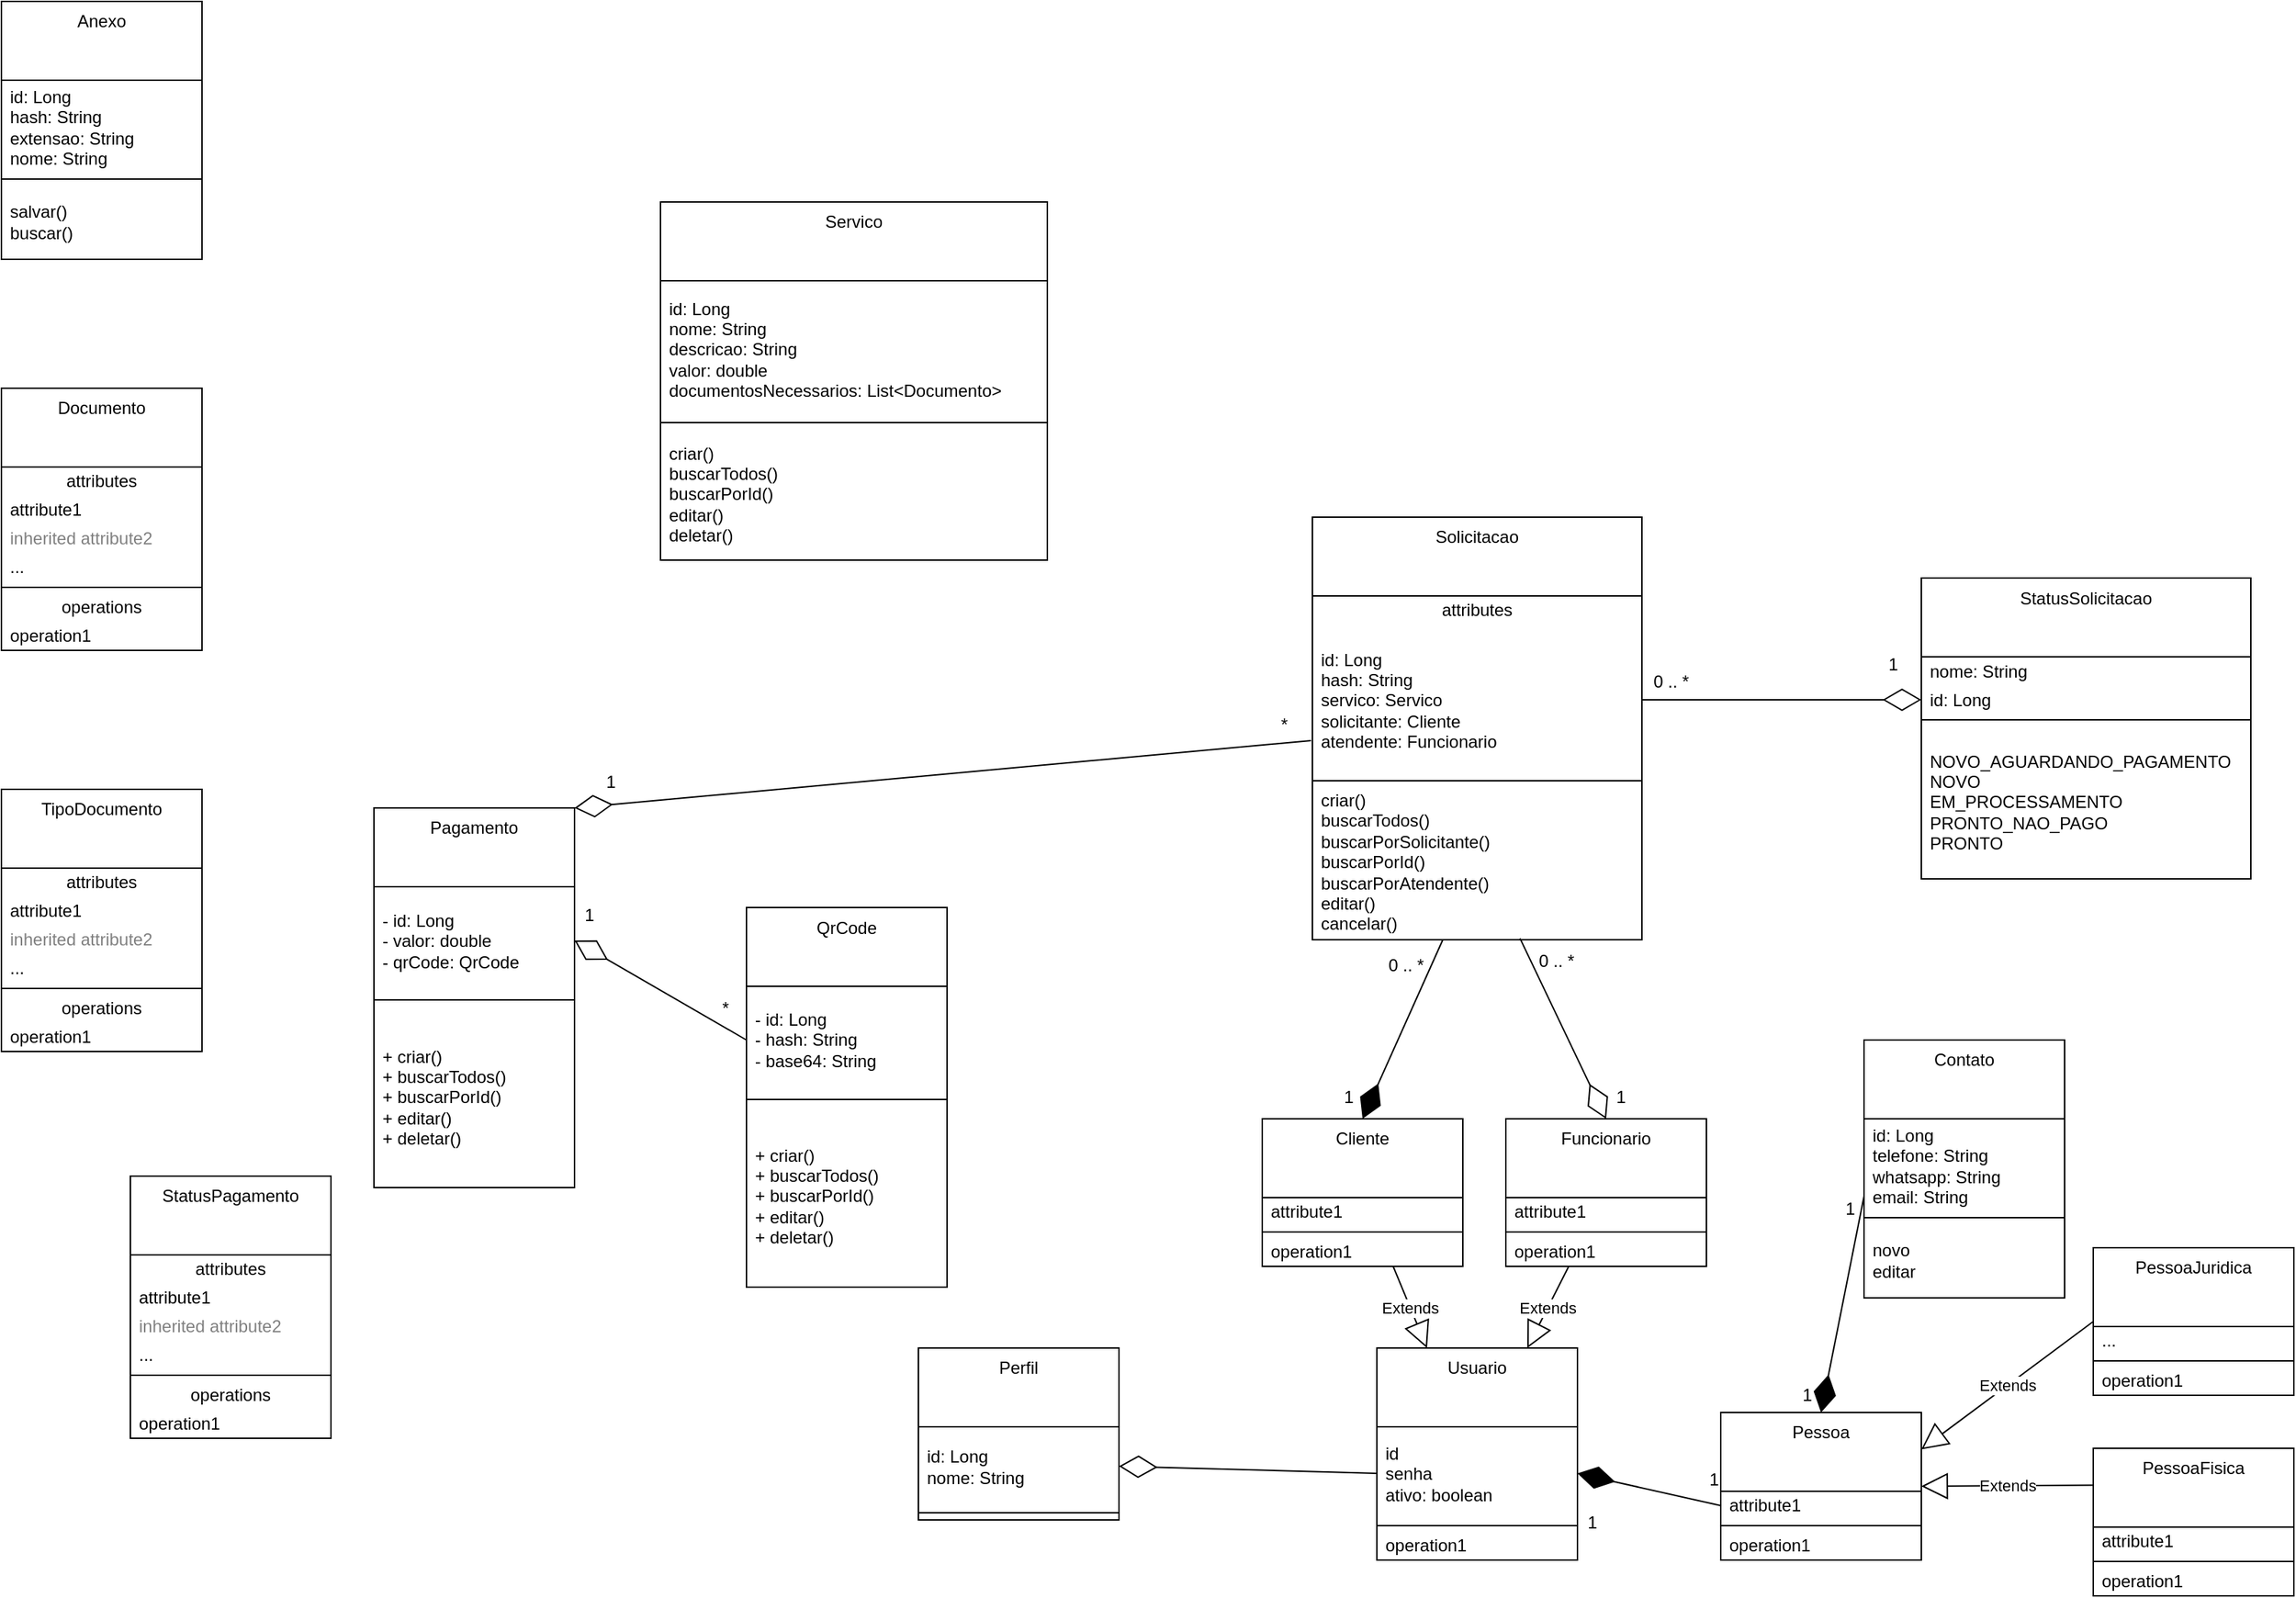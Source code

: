<mxfile version="21.6.8" type="device">
  <diagram name="Página-1" id="EB4bM-GZxvMVV8FryP58">
    <mxGraphModel dx="1415" dy="865" grid="1" gridSize="10" guides="1" tooltips="1" connect="1" arrows="1" fold="1" page="1" pageScale="1" pageWidth="827" pageHeight="1169" math="0" shadow="0">
      <root>
        <mxCell id="0" />
        <mxCell id="1" parent="0" />
        <mxCell id="3YF5ChhAYqUBghBZb7aw-1" value="Solicitacao" style="swimlane;fontStyle=0;align=center;verticalAlign=top;childLayout=stackLayout;horizontal=1;startSize=55;horizontalStack=0;resizeParent=1;resizeParentMax=0;resizeLast=0;collapsible=0;marginBottom=0;html=1;whiteSpace=wrap;" parent="1" vertex="1">
          <mxGeometry x="935" y="380" width="230" height="295" as="geometry" />
        </mxCell>
        <mxCell id="3YF5ChhAYqUBghBZb7aw-2" value="attributes" style="text;html=1;strokeColor=none;fillColor=none;align=center;verticalAlign=middle;spacingLeft=4;spacingRight=4;overflow=hidden;rotatable=0;points=[[0,0.5],[1,0.5]];portConstraint=eastwest;whiteSpace=wrap;" parent="3YF5ChhAYqUBghBZb7aw-1" vertex="1">
          <mxGeometry y="55" width="230" height="20" as="geometry" />
        </mxCell>
        <mxCell id="3YF5ChhAYqUBghBZb7aw-3" value="id: Long&lt;br&gt;hash: String&lt;br&gt;servico: Servico&lt;br&gt;solicitante: Cliente&lt;br&gt;atendente: Funcionario" style="text;html=1;strokeColor=none;fillColor=none;align=left;verticalAlign=middle;spacingLeft=4;spacingRight=4;overflow=hidden;rotatable=0;points=[[0,0.5],[1,0.5]];portConstraint=eastwest;whiteSpace=wrap;" parent="3YF5ChhAYqUBghBZb7aw-1" vertex="1">
          <mxGeometry y="75" width="230" height="105" as="geometry" />
        </mxCell>
        <mxCell id="3YF5ChhAYqUBghBZb7aw-6" value="" style="line;strokeWidth=1;fillColor=none;align=left;verticalAlign=middle;spacingTop=-1;spacingLeft=3;spacingRight=3;rotatable=0;labelPosition=right;points=[];portConstraint=eastwest;" parent="3YF5ChhAYqUBghBZb7aw-1" vertex="1">
          <mxGeometry y="180" width="230" height="8" as="geometry" />
        </mxCell>
        <mxCell id="3YF5ChhAYqUBghBZb7aw-8" value="criar()&lt;br&gt;buscarTodos()&lt;br&gt;buscarPorSolicitante()&lt;br&gt;buscarPorId()&lt;br&gt;buscarPorAtendente()&lt;br&gt;editar()&lt;br&gt;cancelar()&lt;br&gt;deletar()" style="text;html=1;strokeColor=none;fillColor=none;align=left;verticalAlign=middle;spacingLeft=4;spacingRight=4;overflow=hidden;rotatable=0;points=[[0,0.5],[1,0.5]];portConstraint=eastwest;whiteSpace=wrap;" parent="3YF5ChhAYqUBghBZb7aw-1" vertex="1">
          <mxGeometry y="188" width="230" height="107" as="geometry" />
        </mxCell>
        <mxCell id="3YF5ChhAYqUBghBZb7aw-9" value="Documento" style="swimlane;fontStyle=0;align=center;verticalAlign=top;childLayout=stackLayout;horizontal=1;startSize=55;horizontalStack=0;resizeParent=1;resizeParentMax=0;resizeLast=0;collapsible=0;marginBottom=0;html=1;whiteSpace=wrap;" parent="1" vertex="1">
          <mxGeometry x="20" y="290" width="140" height="183" as="geometry" />
        </mxCell>
        <mxCell id="3YF5ChhAYqUBghBZb7aw-10" value="attributes" style="text;html=1;strokeColor=none;fillColor=none;align=center;verticalAlign=middle;spacingLeft=4;spacingRight=4;overflow=hidden;rotatable=0;points=[[0,0.5],[1,0.5]];portConstraint=eastwest;whiteSpace=wrap;" parent="3YF5ChhAYqUBghBZb7aw-9" vertex="1">
          <mxGeometry y="55" width="140" height="20" as="geometry" />
        </mxCell>
        <mxCell id="3YF5ChhAYqUBghBZb7aw-11" value="attribute1" style="text;html=1;strokeColor=none;fillColor=none;align=left;verticalAlign=middle;spacingLeft=4;spacingRight=4;overflow=hidden;rotatable=0;points=[[0,0.5],[1,0.5]];portConstraint=eastwest;whiteSpace=wrap;" parent="3YF5ChhAYqUBghBZb7aw-9" vertex="1">
          <mxGeometry y="75" width="140" height="20" as="geometry" />
        </mxCell>
        <mxCell id="3YF5ChhAYqUBghBZb7aw-12" value="inherited attribute2" style="text;html=1;strokeColor=none;fillColor=none;align=left;verticalAlign=middle;spacingLeft=4;spacingRight=4;overflow=hidden;rotatable=0;points=[[0,0.5],[1,0.5]];portConstraint=eastwest;fontColor=#808080;whiteSpace=wrap;" parent="3YF5ChhAYqUBghBZb7aw-9" vertex="1">
          <mxGeometry y="95" width="140" height="20" as="geometry" />
        </mxCell>
        <mxCell id="3YF5ChhAYqUBghBZb7aw-13" value="..." style="text;html=1;strokeColor=none;fillColor=none;align=left;verticalAlign=middle;spacingLeft=4;spacingRight=4;overflow=hidden;rotatable=0;points=[[0,0.5],[1,0.5]];portConstraint=eastwest;whiteSpace=wrap;" parent="3YF5ChhAYqUBghBZb7aw-9" vertex="1">
          <mxGeometry y="115" width="140" height="20" as="geometry" />
        </mxCell>
        <mxCell id="3YF5ChhAYqUBghBZb7aw-14" value="" style="line;strokeWidth=1;fillColor=none;align=left;verticalAlign=middle;spacingTop=-1;spacingLeft=3;spacingRight=3;rotatable=0;labelPosition=right;points=[];portConstraint=eastwest;" parent="3YF5ChhAYqUBghBZb7aw-9" vertex="1">
          <mxGeometry y="135" width="140" height="8" as="geometry" />
        </mxCell>
        <mxCell id="3YF5ChhAYqUBghBZb7aw-15" value="operations" style="text;html=1;strokeColor=none;fillColor=none;align=center;verticalAlign=middle;spacingLeft=4;spacingRight=4;overflow=hidden;rotatable=0;points=[[0,0.5],[1,0.5]];portConstraint=eastwest;whiteSpace=wrap;" parent="3YF5ChhAYqUBghBZb7aw-9" vertex="1">
          <mxGeometry y="143" width="140" height="20" as="geometry" />
        </mxCell>
        <mxCell id="3YF5ChhAYqUBghBZb7aw-16" value="operation1" style="text;html=1;strokeColor=none;fillColor=none;align=left;verticalAlign=middle;spacingLeft=4;spacingRight=4;overflow=hidden;rotatable=0;points=[[0,0.5],[1,0.5]];portConstraint=eastwest;whiteSpace=wrap;" parent="3YF5ChhAYqUBghBZb7aw-9" vertex="1">
          <mxGeometry y="163" width="140" height="20" as="geometry" />
        </mxCell>
        <mxCell id="3YF5ChhAYqUBghBZb7aw-17" value="Pagamento&lt;br&gt;" style="swimlane;fontStyle=0;align=center;verticalAlign=top;childLayout=stackLayout;horizontal=1;startSize=55;horizontalStack=0;resizeParent=1;resizeParentMax=0;resizeLast=0;collapsible=0;marginBottom=0;html=1;whiteSpace=wrap;" parent="1" vertex="1">
          <mxGeometry x="280" y="583" width="140" height="265" as="geometry" />
        </mxCell>
        <mxCell id="3YF5ChhAYqUBghBZb7aw-19" value="- id: Long&lt;br&gt;- valor: double&lt;br&gt;- qrCode: QrCode" style="text;html=1;strokeColor=none;fillColor=none;align=left;verticalAlign=middle;spacingLeft=4;spacingRight=4;overflow=hidden;rotatable=0;points=[[0,0.5],[1,0.5]];portConstraint=eastwest;whiteSpace=wrap;" parent="3YF5ChhAYqUBghBZb7aw-17" vertex="1">
          <mxGeometry y="55" width="140" height="75" as="geometry" />
        </mxCell>
        <mxCell id="3YF5ChhAYqUBghBZb7aw-22" value="" style="line;strokeWidth=1;fillColor=none;align=left;verticalAlign=middle;spacingTop=-1;spacingLeft=3;spacingRight=3;rotatable=0;labelPosition=right;points=[];portConstraint=eastwest;" parent="3YF5ChhAYqUBghBZb7aw-17" vertex="1">
          <mxGeometry y="130" width="140" height="8" as="geometry" />
        </mxCell>
        <mxCell id="3YF5ChhAYqUBghBZb7aw-24" value="+ criar()&lt;br&gt;+ buscarTodos()&lt;br&gt;+ buscarPorId()&lt;br&gt;+ editar()&lt;br&gt;+ deletar()" style="text;html=1;strokeColor=none;fillColor=none;align=left;verticalAlign=middle;spacingLeft=4;spacingRight=4;overflow=hidden;rotatable=0;points=[[0,0.5],[1,0.5]];portConstraint=eastwest;whiteSpace=wrap;" parent="3YF5ChhAYqUBghBZb7aw-17" vertex="1">
          <mxGeometry y="138" width="140" height="127" as="geometry" />
        </mxCell>
        <mxCell id="3YF5ChhAYqUBghBZb7aw-25" value="StatusPagamento" style="swimlane;fontStyle=0;align=center;verticalAlign=top;childLayout=stackLayout;horizontal=1;startSize=55;horizontalStack=0;resizeParent=1;resizeParentMax=0;resizeLast=0;collapsible=0;marginBottom=0;html=1;whiteSpace=wrap;" parent="1" vertex="1">
          <mxGeometry x="110" y="840" width="140" height="183" as="geometry" />
        </mxCell>
        <mxCell id="3YF5ChhAYqUBghBZb7aw-26" value="attributes" style="text;html=1;strokeColor=none;fillColor=none;align=center;verticalAlign=middle;spacingLeft=4;spacingRight=4;overflow=hidden;rotatable=0;points=[[0,0.5],[1,0.5]];portConstraint=eastwest;whiteSpace=wrap;" parent="3YF5ChhAYqUBghBZb7aw-25" vertex="1">
          <mxGeometry y="55" width="140" height="20" as="geometry" />
        </mxCell>
        <mxCell id="3YF5ChhAYqUBghBZb7aw-27" value="attribute1" style="text;html=1;strokeColor=none;fillColor=none;align=left;verticalAlign=middle;spacingLeft=4;spacingRight=4;overflow=hidden;rotatable=0;points=[[0,0.5],[1,0.5]];portConstraint=eastwest;whiteSpace=wrap;" parent="3YF5ChhAYqUBghBZb7aw-25" vertex="1">
          <mxGeometry y="75" width="140" height="20" as="geometry" />
        </mxCell>
        <mxCell id="3YF5ChhAYqUBghBZb7aw-28" value="inherited attribute2" style="text;html=1;strokeColor=none;fillColor=none;align=left;verticalAlign=middle;spacingLeft=4;spacingRight=4;overflow=hidden;rotatable=0;points=[[0,0.5],[1,0.5]];portConstraint=eastwest;fontColor=#808080;whiteSpace=wrap;" parent="3YF5ChhAYqUBghBZb7aw-25" vertex="1">
          <mxGeometry y="95" width="140" height="20" as="geometry" />
        </mxCell>
        <mxCell id="3YF5ChhAYqUBghBZb7aw-29" value="..." style="text;html=1;strokeColor=none;fillColor=none;align=left;verticalAlign=middle;spacingLeft=4;spacingRight=4;overflow=hidden;rotatable=0;points=[[0,0.5],[1,0.5]];portConstraint=eastwest;whiteSpace=wrap;" parent="3YF5ChhAYqUBghBZb7aw-25" vertex="1">
          <mxGeometry y="115" width="140" height="20" as="geometry" />
        </mxCell>
        <mxCell id="3YF5ChhAYqUBghBZb7aw-30" value="" style="line;strokeWidth=1;fillColor=none;align=left;verticalAlign=middle;spacingTop=-1;spacingLeft=3;spacingRight=3;rotatable=0;labelPosition=right;points=[];portConstraint=eastwest;" parent="3YF5ChhAYqUBghBZb7aw-25" vertex="1">
          <mxGeometry y="135" width="140" height="8" as="geometry" />
        </mxCell>
        <mxCell id="3YF5ChhAYqUBghBZb7aw-31" value="operations" style="text;html=1;strokeColor=none;fillColor=none;align=center;verticalAlign=middle;spacingLeft=4;spacingRight=4;overflow=hidden;rotatable=0;points=[[0,0.5],[1,0.5]];portConstraint=eastwest;whiteSpace=wrap;" parent="3YF5ChhAYqUBghBZb7aw-25" vertex="1">
          <mxGeometry y="143" width="140" height="20" as="geometry" />
        </mxCell>
        <mxCell id="3YF5ChhAYqUBghBZb7aw-32" value="operation1" style="text;html=1;strokeColor=none;fillColor=none;align=left;verticalAlign=middle;spacingLeft=4;spacingRight=4;overflow=hidden;rotatable=0;points=[[0,0.5],[1,0.5]];portConstraint=eastwest;whiteSpace=wrap;" parent="3YF5ChhAYqUBghBZb7aw-25" vertex="1">
          <mxGeometry y="163" width="140" height="20" as="geometry" />
        </mxCell>
        <mxCell id="3YF5ChhAYqUBghBZb7aw-33" value="Pessoa" style="swimlane;fontStyle=0;align=center;verticalAlign=top;childLayout=stackLayout;horizontal=1;startSize=55;horizontalStack=0;resizeParent=1;resizeParentMax=0;resizeLast=0;collapsible=0;marginBottom=0;html=1;whiteSpace=wrap;" parent="1" vertex="1">
          <mxGeometry x="1220" y="1005" width="140" height="103" as="geometry" />
        </mxCell>
        <mxCell id="3YF5ChhAYqUBghBZb7aw-35" value="attribute1" style="text;html=1;strokeColor=none;fillColor=none;align=left;verticalAlign=middle;spacingLeft=4;spacingRight=4;overflow=hidden;rotatable=0;points=[[0,0.5],[1,0.5]];portConstraint=eastwest;whiteSpace=wrap;" parent="3YF5ChhAYqUBghBZb7aw-33" vertex="1">
          <mxGeometry y="55" width="140" height="20" as="geometry" />
        </mxCell>
        <mxCell id="3YF5ChhAYqUBghBZb7aw-38" value="" style="line;strokeWidth=1;fillColor=none;align=left;verticalAlign=middle;spacingTop=-1;spacingLeft=3;spacingRight=3;rotatable=0;labelPosition=right;points=[];portConstraint=eastwest;" parent="3YF5ChhAYqUBghBZb7aw-33" vertex="1">
          <mxGeometry y="75" width="140" height="8" as="geometry" />
        </mxCell>
        <mxCell id="3YF5ChhAYqUBghBZb7aw-40" value="operation1" style="text;html=1;strokeColor=none;fillColor=none;align=left;verticalAlign=middle;spacingLeft=4;spacingRight=4;overflow=hidden;rotatable=0;points=[[0,0.5],[1,0.5]];portConstraint=eastwest;whiteSpace=wrap;" parent="3YF5ChhAYqUBghBZb7aw-33" vertex="1">
          <mxGeometry y="83" width="140" height="20" as="geometry" />
        </mxCell>
        <mxCell id="3YF5ChhAYqUBghBZb7aw-49" value="Usuario" style="swimlane;fontStyle=0;align=center;verticalAlign=top;childLayout=stackLayout;horizontal=1;startSize=55;horizontalStack=0;resizeParent=1;resizeParentMax=0;resizeLast=0;collapsible=0;marginBottom=0;html=1;whiteSpace=wrap;" parent="1" vertex="1">
          <mxGeometry x="980" y="960" width="140" height="148" as="geometry" />
        </mxCell>
        <mxCell id="3YF5ChhAYqUBghBZb7aw-51" value="id&lt;br&gt;senha&lt;br&gt;ativo: boolean" style="text;html=1;strokeColor=none;fillColor=none;align=left;verticalAlign=middle;spacingLeft=4;spacingRight=4;overflow=hidden;rotatable=0;points=[[0,0.5],[1,0.5]];portConstraint=eastwest;whiteSpace=wrap;" parent="3YF5ChhAYqUBghBZb7aw-49" vertex="1">
          <mxGeometry y="55" width="140" height="65" as="geometry" />
        </mxCell>
        <mxCell id="3YF5ChhAYqUBghBZb7aw-54" value="" style="line;strokeWidth=1;fillColor=none;align=left;verticalAlign=middle;spacingTop=-1;spacingLeft=3;spacingRight=3;rotatable=0;labelPosition=right;points=[];portConstraint=eastwest;" parent="3YF5ChhAYqUBghBZb7aw-49" vertex="1">
          <mxGeometry y="120" width="140" height="8" as="geometry" />
        </mxCell>
        <mxCell id="3YF5ChhAYqUBghBZb7aw-56" value="operation1" style="text;html=1;strokeColor=none;fillColor=none;align=left;verticalAlign=middle;spacingLeft=4;spacingRight=4;overflow=hidden;rotatable=0;points=[[0,0.5],[1,0.5]];portConstraint=eastwest;whiteSpace=wrap;" parent="3YF5ChhAYqUBghBZb7aw-49" vertex="1">
          <mxGeometry y="128" width="140" height="20" as="geometry" />
        </mxCell>
        <mxCell id="3YF5ChhAYqUBghBZb7aw-57" value="TipoDocumento" style="swimlane;fontStyle=0;align=center;verticalAlign=top;childLayout=stackLayout;horizontal=1;startSize=55;horizontalStack=0;resizeParent=1;resizeParentMax=0;resizeLast=0;collapsible=0;marginBottom=0;html=1;whiteSpace=wrap;" parent="1" vertex="1">
          <mxGeometry x="20" y="570" width="140" height="183" as="geometry" />
        </mxCell>
        <mxCell id="3YF5ChhAYqUBghBZb7aw-58" value="attributes" style="text;html=1;strokeColor=none;fillColor=none;align=center;verticalAlign=middle;spacingLeft=4;spacingRight=4;overflow=hidden;rotatable=0;points=[[0,0.5],[1,0.5]];portConstraint=eastwest;whiteSpace=wrap;" parent="3YF5ChhAYqUBghBZb7aw-57" vertex="1">
          <mxGeometry y="55" width="140" height="20" as="geometry" />
        </mxCell>
        <mxCell id="3YF5ChhAYqUBghBZb7aw-59" value="attribute1" style="text;html=1;strokeColor=none;fillColor=none;align=left;verticalAlign=middle;spacingLeft=4;spacingRight=4;overflow=hidden;rotatable=0;points=[[0,0.5],[1,0.5]];portConstraint=eastwest;whiteSpace=wrap;" parent="3YF5ChhAYqUBghBZb7aw-57" vertex="1">
          <mxGeometry y="75" width="140" height="20" as="geometry" />
        </mxCell>
        <mxCell id="3YF5ChhAYqUBghBZb7aw-60" value="inherited attribute2" style="text;html=1;strokeColor=none;fillColor=none;align=left;verticalAlign=middle;spacingLeft=4;spacingRight=4;overflow=hidden;rotatable=0;points=[[0,0.5],[1,0.5]];portConstraint=eastwest;fontColor=#808080;whiteSpace=wrap;" parent="3YF5ChhAYqUBghBZb7aw-57" vertex="1">
          <mxGeometry y="95" width="140" height="20" as="geometry" />
        </mxCell>
        <mxCell id="3YF5ChhAYqUBghBZb7aw-61" value="..." style="text;html=1;strokeColor=none;fillColor=none;align=left;verticalAlign=middle;spacingLeft=4;spacingRight=4;overflow=hidden;rotatable=0;points=[[0,0.5],[1,0.5]];portConstraint=eastwest;whiteSpace=wrap;" parent="3YF5ChhAYqUBghBZb7aw-57" vertex="1">
          <mxGeometry y="115" width="140" height="20" as="geometry" />
        </mxCell>
        <mxCell id="3YF5ChhAYqUBghBZb7aw-62" value="" style="line;strokeWidth=1;fillColor=none;align=left;verticalAlign=middle;spacingTop=-1;spacingLeft=3;spacingRight=3;rotatable=0;labelPosition=right;points=[];portConstraint=eastwest;" parent="3YF5ChhAYqUBghBZb7aw-57" vertex="1">
          <mxGeometry y="135" width="140" height="8" as="geometry" />
        </mxCell>
        <mxCell id="3YF5ChhAYqUBghBZb7aw-63" value="operations" style="text;html=1;strokeColor=none;fillColor=none;align=center;verticalAlign=middle;spacingLeft=4;spacingRight=4;overflow=hidden;rotatable=0;points=[[0,0.5],[1,0.5]];portConstraint=eastwest;whiteSpace=wrap;" parent="3YF5ChhAYqUBghBZb7aw-57" vertex="1">
          <mxGeometry y="143" width="140" height="20" as="geometry" />
        </mxCell>
        <mxCell id="3YF5ChhAYqUBghBZb7aw-64" value="operation1" style="text;html=1;strokeColor=none;fillColor=none;align=left;verticalAlign=middle;spacingLeft=4;spacingRight=4;overflow=hidden;rotatable=0;points=[[0,0.5],[1,0.5]];portConstraint=eastwest;whiteSpace=wrap;" parent="3YF5ChhAYqUBghBZb7aw-57" vertex="1">
          <mxGeometry y="163" width="140" height="20" as="geometry" />
        </mxCell>
        <mxCell id="3YF5ChhAYqUBghBZb7aw-65" value="Anexo" style="swimlane;fontStyle=0;align=center;verticalAlign=top;childLayout=stackLayout;horizontal=1;startSize=55;horizontalStack=0;resizeParent=1;resizeParentMax=0;resizeLast=0;collapsible=0;marginBottom=0;html=1;whiteSpace=wrap;" parent="1" vertex="1">
          <mxGeometry x="20" y="20" width="140" height="180" as="geometry" />
        </mxCell>
        <mxCell id="3YF5ChhAYqUBghBZb7aw-67" value="id: Long&lt;br&gt;hash: String&lt;br&gt;extensao: String&lt;br&gt;nome: String" style="text;html=1;strokeColor=none;fillColor=none;align=left;verticalAlign=middle;spacingLeft=4;spacingRight=4;overflow=hidden;rotatable=0;points=[[0,0.5],[1,0.5]];portConstraint=eastwest;whiteSpace=wrap;" parent="3YF5ChhAYqUBghBZb7aw-65" vertex="1">
          <mxGeometry y="55" width="140" height="65" as="geometry" />
        </mxCell>
        <mxCell id="3YF5ChhAYqUBghBZb7aw-70" value="" style="line;strokeWidth=1;fillColor=none;align=left;verticalAlign=middle;spacingTop=-1;spacingLeft=3;spacingRight=3;rotatable=0;labelPosition=right;points=[];portConstraint=eastwest;" parent="3YF5ChhAYqUBghBZb7aw-65" vertex="1">
          <mxGeometry y="120" width="140" height="8" as="geometry" />
        </mxCell>
        <mxCell id="3YF5ChhAYqUBghBZb7aw-72" value="salvar()&lt;br&gt;buscar()" style="text;html=1;strokeColor=none;fillColor=none;align=left;verticalAlign=middle;spacingLeft=4;spacingRight=4;overflow=hidden;rotatable=0;points=[[0,0.5],[1,0.5]];portConstraint=eastwest;whiteSpace=wrap;" parent="3YF5ChhAYqUBghBZb7aw-65" vertex="1">
          <mxGeometry y="128" width="140" height="52" as="geometry" />
        </mxCell>
        <mxCell id="3YF5ChhAYqUBghBZb7aw-73" value="Perfil" style="swimlane;fontStyle=0;align=center;verticalAlign=top;childLayout=stackLayout;horizontal=1;startSize=55;horizontalStack=0;resizeParent=1;resizeParentMax=0;resizeLast=0;collapsible=0;marginBottom=0;html=1;whiteSpace=wrap;" parent="1" vertex="1">
          <mxGeometry x="660" y="960" width="140" height="120" as="geometry" />
        </mxCell>
        <mxCell id="3YF5ChhAYqUBghBZb7aw-75" value="id: Long&lt;br&gt;nome: String" style="text;html=1;strokeColor=none;fillColor=none;align=left;verticalAlign=middle;spacingLeft=4;spacingRight=4;overflow=hidden;rotatable=0;points=[[0,0.5],[1,0.5]];portConstraint=eastwest;whiteSpace=wrap;" parent="3YF5ChhAYqUBghBZb7aw-73" vertex="1">
          <mxGeometry y="55" width="140" height="55" as="geometry" />
        </mxCell>
        <mxCell id="3YF5ChhAYqUBghBZb7aw-78" value="" style="line;strokeWidth=1;fillColor=none;align=left;verticalAlign=middle;spacingTop=-1;spacingLeft=3;spacingRight=3;rotatable=0;labelPosition=right;points=[];portConstraint=eastwest;" parent="3YF5ChhAYqUBghBZb7aw-73" vertex="1">
          <mxGeometry y="110" width="140" height="10" as="geometry" />
        </mxCell>
        <mxCell id="3YF5ChhAYqUBghBZb7aw-81" value="PessoaFisica" style="swimlane;fontStyle=0;align=center;verticalAlign=top;childLayout=stackLayout;horizontal=1;startSize=55;horizontalStack=0;resizeParent=1;resizeParentMax=0;resizeLast=0;collapsible=0;marginBottom=0;html=1;whiteSpace=wrap;" parent="1" vertex="1">
          <mxGeometry x="1480" y="1030" width="140" height="103" as="geometry" />
        </mxCell>
        <mxCell id="3YF5ChhAYqUBghBZb7aw-83" value="attribute1" style="text;html=1;strokeColor=none;fillColor=none;align=left;verticalAlign=middle;spacingLeft=4;spacingRight=4;overflow=hidden;rotatable=0;points=[[0,0.5],[1,0.5]];portConstraint=eastwest;whiteSpace=wrap;" parent="3YF5ChhAYqUBghBZb7aw-81" vertex="1">
          <mxGeometry y="55" width="140" height="20" as="geometry" />
        </mxCell>
        <mxCell id="3YF5ChhAYqUBghBZb7aw-86" value="" style="line;strokeWidth=1;fillColor=none;align=left;verticalAlign=middle;spacingTop=-1;spacingLeft=3;spacingRight=3;rotatable=0;labelPosition=right;points=[];portConstraint=eastwest;" parent="3YF5ChhAYqUBghBZb7aw-81" vertex="1">
          <mxGeometry y="75" width="140" height="8" as="geometry" />
        </mxCell>
        <mxCell id="3YF5ChhAYqUBghBZb7aw-88" value="operation1" style="text;html=1;strokeColor=none;fillColor=none;align=left;verticalAlign=middle;spacingLeft=4;spacingRight=4;overflow=hidden;rotatable=0;points=[[0,0.5],[1,0.5]];portConstraint=eastwest;whiteSpace=wrap;" parent="3YF5ChhAYqUBghBZb7aw-81" vertex="1">
          <mxGeometry y="83" width="140" height="20" as="geometry" />
        </mxCell>
        <mxCell id="3YF5ChhAYqUBghBZb7aw-89" value="StatusSolicitacao" style="swimlane;fontStyle=0;align=center;verticalAlign=top;childLayout=stackLayout;horizontal=1;startSize=55;horizontalStack=0;resizeParent=1;resizeParentMax=0;resizeLast=0;collapsible=0;marginBottom=0;html=1;whiteSpace=wrap;" parent="1" vertex="1">
          <mxGeometry x="1360" y="422.5" width="230" height="210" as="geometry" />
        </mxCell>
        <mxCell id="3YF5ChhAYqUBghBZb7aw-104" value="nome: String" style="text;html=1;strokeColor=none;fillColor=none;align=left;verticalAlign=middle;spacingLeft=4;spacingRight=4;overflow=hidden;rotatable=0;points=[[0,0.5],[1,0.5]];portConstraint=eastwest;whiteSpace=wrap;" parent="3YF5ChhAYqUBghBZb7aw-89" vertex="1">
          <mxGeometry y="55" width="230" height="20" as="geometry" />
        </mxCell>
        <mxCell id="3YF5ChhAYqUBghBZb7aw-103" value="id: Long" style="text;html=1;strokeColor=none;fillColor=none;align=left;verticalAlign=middle;spacingLeft=4;spacingRight=4;overflow=hidden;rotatable=0;points=[[0,0.5],[1,0.5]];portConstraint=eastwest;whiteSpace=wrap;" parent="3YF5ChhAYqUBghBZb7aw-89" vertex="1">
          <mxGeometry y="75" width="230" height="20" as="geometry" />
        </mxCell>
        <mxCell id="3YF5ChhAYqUBghBZb7aw-94" value="" style="line;strokeWidth=1;fillColor=none;align=left;verticalAlign=middle;spacingTop=-1;spacingLeft=3;spacingRight=3;rotatable=0;labelPosition=right;points=[];portConstraint=eastwest;" parent="3YF5ChhAYqUBghBZb7aw-89" vertex="1">
          <mxGeometry y="95" width="230" height="8" as="geometry" />
        </mxCell>
        <mxCell id="3YF5ChhAYqUBghBZb7aw-105" value="NOVO_AGUARDANDO_PAGAMENTO&lt;br&gt;NOVO&lt;br&gt;EM_PROCESSAMENTO&lt;br&gt;PRONTO_NAO_PAGO&lt;br&gt;PRONTO" style="text;html=1;strokeColor=none;fillColor=none;align=left;verticalAlign=middle;spacingLeft=4;spacingRight=4;overflow=hidden;rotatable=0;points=[[0,0.5],[1,0.5]];portConstraint=eastwest;whiteSpace=wrap;" parent="3YF5ChhAYqUBghBZb7aw-89" vertex="1">
          <mxGeometry y="103" width="230" height="107" as="geometry" />
        </mxCell>
        <mxCell id="3YF5ChhAYqUBghBZb7aw-41" value="Servico" style="swimlane;fontStyle=0;align=center;verticalAlign=top;childLayout=stackLayout;horizontal=1;startSize=55;horizontalStack=0;resizeParent=1;resizeParentMax=0;resizeLast=0;collapsible=0;marginBottom=0;html=1;whiteSpace=wrap;" parent="1" vertex="1">
          <mxGeometry x="480" y="160" width="270" height="250" as="geometry" />
        </mxCell>
        <mxCell id="3YF5ChhAYqUBghBZb7aw-43" value="id: Long&lt;br&gt;nome: String&lt;br&gt;descricao: String&lt;br&gt;valor: double&lt;br&gt;documentosNecessarios: List&amp;lt;Documento&amp;gt;&lt;br&gt;" style="text;html=1;strokeColor=none;fillColor=none;align=left;verticalAlign=middle;spacingLeft=4;spacingRight=4;overflow=hidden;rotatable=0;points=[[0,0.5],[1,0.5]];portConstraint=eastwest;whiteSpace=wrap;" parent="3YF5ChhAYqUBghBZb7aw-41" vertex="1">
          <mxGeometry y="55" width="270" height="95" as="geometry" />
        </mxCell>
        <mxCell id="3YF5ChhAYqUBghBZb7aw-46" value="" style="line;strokeWidth=1;fillColor=none;align=left;verticalAlign=middle;spacingTop=-1;spacingLeft=3;spacingRight=3;rotatable=0;labelPosition=right;points=[];portConstraint=eastwest;" parent="3YF5ChhAYqUBghBZb7aw-41" vertex="1">
          <mxGeometry y="150" width="270" height="8" as="geometry" />
        </mxCell>
        <mxCell id="3YF5ChhAYqUBghBZb7aw-48" value="criar()&lt;br&gt;buscarTodos()&lt;br&gt;buscarPorId()&lt;br&gt;editar()&lt;br&gt;deletar()" style="text;html=1;strokeColor=none;fillColor=none;align=left;verticalAlign=middle;spacingLeft=4;spacingRight=4;overflow=hidden;rotatable=0;points=[[0,0.5],[1,0.5]];portConstraint=eastwest;whiteSpace=wrap;" parent="3YF5ChhAYqUBghBZb7aw-41" vertex="1">
          <mxGeometry y="158" width="270" height="92" as="geometry" />
        </mxCell>
        <mxCell id="3YF5ChhAYqUBghBZb7aw-106" value="QrCode" style="swimlane;fontStyle=0;align=center;verticalAlign=top;childLayout=stackLayout;horizontal=1;startSize=55;horizontalStack=0;resizeParent=1;resizeParentMax=0;resizeLast=0;collapsible=0;marginBottom=0;html=1;whiteSpace=wrap;" parent="1" vertex="1">
          <mxGeometry x="540" y="652.5" width="140" height="265" as="geometry" />
        </mxCell>
        <mxCell id="3YF5ChhAYqUBghBZb7aw-107" value="- id: Long&lt;br&gt;- hash: String&lt;br&gt;- base64: String" style="text;html=1;strokeColor=none;fillColor=none;align=left;verticalAlign=middle;spacingLeft=4;spacingRight=4;overflow=hidden;rotatable=0;points=[[0,0.5],[1,0.5]];portConstraint=eastwest;whiteSpace=wrap;" parent="3YF5ChhAYqUBghBZb7aw-106" vertex="1">
          <mxGeometry y="55" width="140" height="75" as="geometry" />
        </mxCell>
        <mxCell id="3YF5ChhAYqUBghBZb7aw-108" value="" style="line;strokeWidth=1;fillColor=none;align=left;verticalAlign=middle;spacingTop=-1;spacingLeft=3;spacingRight=3;rotatable=0;labelPosition=right;points=[];portConstraint=eastwest;" parent="3YF5ChhAYqUBghBZb7aw-106" vertex="1">
          <mxGeometry y="130" width="140" height="8" as="geometry" />
        </mxCell>
        <mxCell id="3YF5ChhAYqUBghBZb7aw-109" value="+ criar()&lt;br&gt;+ buscarTodos()&lt;br&gt;+ buscarPorId()&lt;br&gt;+ editar()&lt;br&gt;+ deletar()" style="text;html=1;strokeColor=none;fillColor=none;align=left;verticalAlign=middle;spacingLeft=4;spacingRight=4;overflow=hidden;rotatable=0;points=[[0,0.5],[1,0.5]];portConstraint=eastwest;whiteSpace=wrap;" parent="3YF5ChhAYqUBghBZb7aw-106" vertex="1">
          <mxGeometry y="138" width="140" height="127" as="geometry" />
        </mxCell>
        <mxCell id="3YF5ChhAYqUBghBZb7aw-114" value="" style="endArrow=diamondThin;endFill=0;endSize=24;html=1;rounded=0;entryX=1;entryY=0.5;entryDx=0;entryDy=0;exitX=0;exitY=0.5;exitDx=0;exitDy=0;" parent="1" source="3YF5ChhAYqUBghBZb7aw-107" target="3YF5ChhAYqUBghBZb7aw-19" edge="1">
          <mxGeometry width="160" relative="1" as="geometry">
            <mxPoint x="510" y="676" as="sourcePoint" />
            <mxPoint x="510" y="923" as="targetPoint" />
          </mxGeometry>
        </mxCell>
        <mxCell id="3YF5ChhAYqUBghBZb7aw-115" value="1" style="text;html=1;align=center;verticalAlign=middle;resizable=0;points=[];autosize=1;strokeColor=none;fillColor=none;" parent="1" vertex="1">
          <mxGeometry x="415" y="643" width="30" height="30" as="geometry" />
        </mxCell>
        <mxCell id="3YF5ChhAYqUBghBZb7aw-116" value="*" style="text;html=1;align=center;verticalAlign=middle;resizable=0;points=[];autosize=1;strokeColor=none;fillColor=none;" parent="1" vertex="1">
          <mxGeometry x="510" y="708" width="30" height="30" as="geometry" />
        </mxCell>
        <mxCell id="3YF5ChhAYqUBghBZb7aw-117" value="PessoaJuridica" style="swimlane;fontStyle=0;align=center;verticalAlign=top;childLayout=stackLayout;horizontal=1;startSize=55;horizontalStack=0;resizeParent=1;resizeParentMax=0;resizeLast=0;collapsible=0;marginBottom=0;html=1;whiteSpace=wrap;" parent="1" vertex="1">
          <mxGeometry x="1480" y="890" width="140" height="103" as="geometry" />
        </mxCell>
        <mxCell id="3YF5ChhAYqUBghBZb7aw-121" value="..." style="text;html=1;strokeColor=none;fillColor=none;align=left;verticalAlign=middle;spacingLeft=4;spacingRight=4;overflow=hidden;rotatable=0;points=[[0,0.5],[1,0.5]];portConstraint=eastwest;whiteSpace=wrap;" parent="3YF5ChhAYqUBghBZb7aw-117" vertex="1">
          <mxGeometry y="55" width="140" height="20" as="geometry" />
        </mxCell>
        <mxCell id="3YF5ChhAYqUBghBZb7aw-122" value="" style="line;strokeWidth=1;fillColor=none;align=left;verticalAlign=middle;spacingTop=-1;spacingLeft=3;spacingRight=3;rotatable=0;labelPosition=right;points=[];portConstraint=eastwest;" parent="3YF5ChhAYqUBghBZb7aw-117" vertex="1">
          <mxGeometry y="75" width="140" height="8" as="geometry" />
        </mxCell>
        <mxCell id="3YF5ChhAYqUBghBZb7aw-124" value="operation1" style="text;html=1;strokeColor=none;fillColor=none;align=left;verticalAlign=middle;spacingLeft=4;spacingRight=4;overflow=hidden;rotatable=0;points=[[0,0.5],[1,0.5]];portConstraint=eastwest;whiteSpace=wrap;" parent="3YF5ChhAYqUBghBZb7aw-117" vertex="1">
          <mxGeometry y="83" width="140" height="20" as="geometry" />
        </mxCell>
        <mxCell id="3YF5ChhAYqUBghBZb7aw-125" value="Extends" style="endArrow=block;endSize=16;endFill=0;html=1;rounded=0;exitX=0;exitY=0.5;exitDx=0;exitDy=0;entryX=1;entryY=0.25;entryDx=0;entryDy=0;" parent="1" source="3YF5ChhAYqUBghBZb7aw-117" target="3YF5ChhAYqUBghBZb7aw-33" edge="1">
          <mxGeometry width="160" relative="1" as="geometry">
            <mxPoint x="1040" y="820" as="sourcePoint" />
            <mxPoint x="1200" y="820" as="targetPoint" />
          </mxGeometry>
        </mxCell>
        <mxCell id="3YF5ChhAYqUBghBZb7aw-126" value="Extends" style="endArrow=block;endSize=16;endFill=0;html=1;rounded=0;exitX=0;exitY=0.25;exitDx=0;exitDy=0;entryX=1;entryY=0.5;entryDx=0;entryDy=0;" parent="1" source="3YF5ChhAYqUBghBZb7aw-81" target="3YF5ChhAYqUBghBZb7aw-33" edge="1">
          <mxGeometry width="160" relative="1" as="geometry">
            <mxPoint x="1310" y="849" as="sourcePoint" />
            <mxPoint x="1190" y="916" as="targetPoint" />
          </mxGeometry>
        </mxCell>
        <mxCell id="3YF5ChhAYqUBghBZb7aw-127" value="Funcionario" style="swimlane;fontStyle=0;align=center;verticalAlign=top;childLayout=stackLayout;horizontal=1;startSize=55;horizontalStack=0;resizeParent=1;resizeParentMax=0;resizeLast=0;collapsible=0;marginBottom=0;html=1;whiteSpace=wrap;" parent="1" vertex="1">
          <mxGeometry x="1070" y="800" width="140" height="103" as="geometry" />
        </mxCell>
        <mxCell id="3YF5ChhAYqUBghBZb7aw-128" value="attribute1" style="text;html=1;strokeColor=none;fillColor=none;align=left;verticalAlign=middle;spacingLeft=4;spacingRight=4;overflow=hidden;rotatable=0;points=[[0,0.5],[1,0.5]];portConstraint=eastwest;whiteSpace=wrap;" parent="3YF5ChhAYqUBghBZb7aw-127" vertex="1">
          <mxGeometry y="55" width="140" height="20" as="geometry" />
        </mxCell>
        <mxCell id="3YF5ChhAYqUBghBZb7aw-129" value="" style="line;strokeWidth=1;fillColor=none;align=left;verticalAlign=middle;spacingTop=-1;spacingLeft=3;spacingRight=3;rotatable=0;labelPosition=right;points=[];portConstraint=eastwest;" parent="3YF5ChhAYqUBghBZb7aw-127" vertex="1">
          <mxGeometry y="75" width="140" height="8" as="geometry" />
        </mxCell>
        <mxCell id="3YF5ChhAYqUBghBZb7aw-130" value="operation1" style="text;html=1;strokeColor=none;fillColor=none;align=left;verticalAlign=middle;spacingLeft=4;spacingRight=4;overflow=hidden;rotatable=0;points=[[0,0.5],[1,0.5]];portConstraint=eastwest;whiteSpace=wrap;" parent="3YF5ChhAYqUBghBZb7aw-127" vertex="1">
          <mxGeometry y="83" width="140" height="20" as="geometry" />
        </mxCell>
        <mxCell id="3YF5ChhAYqUBghBZb7aw-131" value="Cliente" style="swimlane;fontStyle=0;align=center;verticalAlign=top;childLayout=stackLayout;horizontal=1;startSize=55;horizontalStack=0;resizeParent=1;resizeParentMax=0;resizeLast=0;collapsible=0;marginBottom=0;html=1;whiteSpace=wrap;" parent="1" vertex="1">
          <mxGeometry x="900" y="800" width="140" height="103" as="geometry" />
        </mxCell>
        <mxCell id="3YF5ChhAYqUBghBZb7aw-132" value="attribute1" style="text;html=1;strokeColor=none;fillColor=none;align=left;verticalAlign=middle;spacingLeft=4;spacingRight=4;overflow=hidden;rotatable=0;points=[[0,0.5],[1,0.5]];portConstraint=eastwest;whiteSpace=wrap;" parent="3YF5ChhAYqUBghBZb7aw-131" vertex="1">
          <mxGeometry y="55" width="140" height="20" as="geometry" />
        </mxCell>
        <mxCell id="3YF5ChhAYqUBghBZb7aw-133" value="" style="line;strokeWidth=1;fillColor=none;align=left;verticalAlign=middle;spacingTop=-1;spacingLeft=3;spacingRight=3;rotatable=0;labelPosition=right;points=[];portConstraint=eastwest;" parent="3YF5ChhAYqUBghBZb7aw-131" vertex="1">
          <mxGeometry y="75" width="140" height="8" as="geometry" />
        </mxCell>
        <mxCell id="3YF5ChhAYqUBghBZb7aw-134" value="operation1" style="text;html=1;strokeColor=none;fillColor=none;align=left;verticalAlign=middle;spacingLeft=4;spacingRight=4;overflow=hidden;rotatable=0;points=[[0,0.5],[1,0.5]];portConstraint=eastwest;whiteSpace=wrap;" parent="3YF5ChhAYqUBghBZb7aw-131" vertex="1">
          <mxGeometry y="83" width="140" height="20" as="geometry" />
        </mxCell>
        <mxCell id="3YF5ChhAYqUBghBZb7aw-135" value="Extends" style="endArrow=block;endSize=16;endFill=0;html=1;rounded=0;entryX=0.25;entryY=0;entryDx=0;entryDy=0;" parent="1" source="3YF5ChhAYqUBghBZb7aw-131" target="3YF5ChhAYqUBghBZb7aw-49" edge="1">
          <mxGeometry width="160" relative="1" as="geometry">
            <mxPoint x="970" y="964" as="sourcePoint" />
            <mxPoint x="910" y="910" as="targetPoint" />
          </mxGeometry>
        </mxCell>
        <mxCell id="3YF5ChhAYqUBghBZb7aw-136" value="Extends" style="endArrow=block;endSize=16;endFill=0;html=1;rounded=0;entryX=0.75;entryY=0;entryDx=0;entryDy=0;" parent="1" source="3YF5ChhAYqUBghBZb7aw-127" target="3YF5ChhAYqUBghBZb7aw-49" edge="1">
          <mxGeometry width="160" relative="1" as="geometry">
            <mxPoint x="1110" y="974" as="sourcePoint" />
            <mxPoint x="1050" y="920" as="targetPoint" />
          </mxGeometry>
        </mxCell>
        <mxCell id="3YF5ChhAYqUBghBZb7aw-139" value="0 .. *" style="text;html=1;align=center;verticalAlign=middle;resizable=0;points=[];autosize=1;strokeColor=none;fillColor=none;" parent="1" vertex="1">
          <mxGeometry x="975" y="678" width="50" height="30" as="geometry" />
        </mxCell>
        <mxCell id="3YF5ChhAYqUBghBZb7aw-140" value="1" style="text;html=1;align=center;verticalAlign=middle;resizable=0;points=[];autosize=1;strokeColor=none;fillColor=none;" parent="1" vertex="1">
          <mxGeometry x="945" y="770" width="30" height="30" as="geometry" />
        </mxCell>
        <mxCell id="3YF5ChhAYqUBghBZb7aw-141" value="1" style="text;html=1;align=center;verticalAlign=middle;resizable=0;points=[];autosize=1;strokeColor=none;fillColor=none;" parent="1" vertex="1">
          <mxGeometry x="1200" y="1036.5" width="30" height="30" as="geometry" />
        </mxCell>
        <mxCell id="3YF5ChhAYqUBghBZb7aw-142" value="1" style="text;html=1;align=center;verticalAlign=middle;resizable=0;points=[];autosize=1;strokeColor=none;fillColor=none;" parent="1" vertex="1">
          <mxGeometry x="1115" y="1066.5" width="30" height="30" as="geometry" />
        </mxCell>
        <mxCell id="3YF5ChhAYqUBghBZb7aw-143" value="" style="endArrow=diamondThin;endFill=1;endSize=24;html=1;rounded=0;exitX=0;exitY=0.5;exitDx=0;exitDy=0;entryX=1;entryY=0.5;entryDx=0;entryDy=0;" parent="1" source="3YF5ChhAYqUBghBZb7aw-35" target="3YF5ChhAYqUBghBZb7aw-51" edge="1">
          <mxGeometry width="160" relative="1" as="geometry">
            <mxPoint x="1080" y="750" as="sourcePoint" />
            <mxPoint x="1240" y="750" as="targetPoint" />
          </mxGeometry>
        </mxCell>
        <mxCell id="3YF5ChhAYqUBghBZb7aw-144" value="" style="endArrow=diamondThin;endFill=1;endSize=24;html=1;rounded=0;entryX=0.833;entryY=1;entryDx=0;entryDy=0;entryPerimeter=0;" parent="1" source="3YF5ChhAYqUBghBZb7aw-8" target="3YF5ChhAYqUBghBZb7aw-140" edge="1">
          <mxGeometry width="160" relative="1" as="geometry">
            <mxPoint x="1320" y="730" as="sourcePoint" />
            <mxPoint x="1210" y="730" as="targetPoint" />
          </mxGeometry>
        </mxCell>
        <mxCell id="3YF5ChhAYqUBghBZb7aw-145" value="" style="endArrow=diamondThin;endFill=0;endSize=24;html=1;rounded=0;entryX=0.5;entryY=0;entryDx=0;entryDy=0;exitX=0.63;exitY=0.991;exitDx=0;exitDy=0;exitPerimeter=0;" parent="1" source="3YF5ChhAYqUBghBZb7aw-8" target="3YF5ChhAYqUBghBZb7aw-127" edge="1">
          <mxGeometry width="160" relative="1" as="geometry">
            <mxPoint x="1190" y="730" as="sourcePoint" />
            <mxPoint x="1090" y="730" as="targetPoint" />
          </mxGeometry>
        </mxCell>
        <mxCell id="3YF5ChhAYqUBghBZb7aw-146" value="1" style="text;html=1;align=center;verticalAlign=middle;resizable=0;points=[];autosize=1;strokeColor=none;fillColor=none;" parent="1" vertex="1">
          <mxGeometry x="1135" y="770" width="30" height="30" as="geometry" />
        </mxCell>
        <mxCell id="3YF5ChhAYqUBghBZb7aw-147" value="0 .. *" style="text;html=1;align=center;verticalAlign=middle;resizable=0;points=[];autosize=1;strokeColor=none;fillColor=none;" parent="1" vertex="1">
          <mxGeometry x="1080" y="675" width="50" height="30" as="geometry" />
        </mxCell>
        <mxCell id="3YF5ChhAYqUBghBZb7aw-149" value="" style="endArrow=diamondThin;endFill=0;endSize=24;html=1;rounded=0;entryX=0;entryY=0.5;entryDx=0;entryDy=0;exitX=1;exitY=0.5;exitDx=0;exitDy=0;" parent="1" source="3YF5ChhAYqUBghBZb7aw-3" target="3YF5ChhAYqUBghBZb7aw-103" edge="1">
          <mxGeometry width="160" relative="1" as="geometry">
            <mxPoint x="1200" y="492" as="sourcePoint" />
            <mxPoint x="1260" y="618" as="targetPoint" />
          </mxGeometry>
        </mxCell>
        <mxCell id="3YF5ChhAYqUBghBZb7aw-150" value="1" style="text;html=1;align=center;verticalAlign=middle;resizable=0;points=[];autosize=1;strokeColor=none;fillColor=none;" parent="1" vertex="1">
          <mxGeometry x="1325" y="468" width="30" height="30" as="geometry" />
        </mxCell>
        <mxCell id="3YF5ChhAYqUBghBZb7aw-151" value="0 .. *" style="text;html=1;align=center;verticalAlign=middle;resizable=0;points=[];autosize=1;strokeColor=none;fillColor=none;" parent="1" vertex="1">
          <mxGeometry x="1160" y="480" width="50" height="30" as="geometry" />
        </mxCell>
        <mxCell id="3YF5ChhAYqUBghBZb7aw-152" value="" style="endArrow=diamondThin;endFill=0;endSize=24;html=1;rounded=0;entryX=1;entryY=0.5;entryDx=0;entryDy=0;exitX=0;exitY=0.5;exitDx=0;exitDy=0;" parent="1" source="3YF5ChhAYqUBghBZb7aw-51" target="3YF5ChhAYqUBghBZb7aw-75" edge="1">
          <mxGeometry width="160" relative="1" as="geometry">
            <mxPoint x="500" y="910" as="sourcePoint" />
            <mxPoint x="695" y="910" as="targetPoint" />
            <Array as="points" />
          </mxGeometry>
        </mxCell>
        <mxCell id="3YF5ChhAYqUBghBZb7aw-153" value="Contato" style="swimlane;fontStyle=0;align=center;verticalAlign=top;childLayout=stackLayout;horizontal=1;startSize=55;horizontalStack=0;resizeParent=1;resizeParentMax=0;resizeLast=0;collapsible=0;marginBottom=0;html=1;whiteSpace=wrap;" parent="1" vertex="1">
          <mxGeometry x="1320" y="745" width="140" height="180" as="geometry" />
        </mxCell>
        <mxCell id="3YF5ChhAYqUBghBZb7aw-154" value="id: Long&lt;br&gt;telefone: String&lt;br&gt;whatsapp: String&lt;br&gt;email: String" style="text;html=1;strokeColor=none;fillColor=none;align=left;verticalAlign=middle;spacingLeft=4;spacingRight=4;overflow=hidden;rotatable=0;points=[[0,0.5],[1,0.5]];portConstraint=eastwest;whiteSpace=wrap;" parent="3YF5ChhAYqUBghBZb7aw-153" vertex="1">
          <mxGeometry y="55" width="140" height="65" as="geometry" />
        </mxCell>
        <mxCell id="3YF5ChhAYqUBghBZb7aw-155" value="" style="line;strokeWidth=1;fillColor=none;align=left;verticalAlign=middle;spacingTop=-1;spacingLeft=3;spacingRight=3;rotatable=0;labelPosition=right;points=[];portConstraint=eastwest;" parent="3YF5ChhAYqUBghBZb7aw-153" vertex="1">
          <mxGeometry y="120" width="140" height="8" as="geometry" />
        </mxCell>
        <mxCell id="3YF5ChhAYqUBghBZb7aw-156" value="novo&lt;br&gt;editar&lt;br&gt;" style="text;html=1;strokeColor=none;fillColor=none;align=left;verticalAlign=middle;spacingLeft=4;spacingRight=4;overflow=hidden;rotatable=0;points=[[0,0.5],[1,0.5]];portConstraint=eastwest;whiteSpace=wrap;" parent="3YF5ChhAYqUBghBZb7aw-153" vertex="1">
          <mxGeometry y="128" width="140" height="52" as="geometry" />
        </mxCell>
        <mxCell id="3YF5ChhAYqUBghBZb7aw-157" value="" style="endArrow=diamondThin;endFill=1;endSize=24;html=1;rounded=0;entryX=0.5;entryY=0;entryDx=0;entryDy=0;exitX=0;exitY=0.831;exitDx=0;exitDy=0;exitPerimeter=0;" parent="1" source="3YF5ChhAYqUBghBZb7aw-154" target="3YF5ChhAYqUBghBZb7aw-33" edge="1">
          <mxGeometry width="160" relative="1" as="geometry">
            <mxPoint x="1346" y="860" as="sourcePoint" />
            <mxPoint x="1290" y="985" as="targetPoint" />
          </mxGeometry>
        </mxCell>
        <mxCell id="3YF5ChhAYqUBghBZb7aw-158" value="1" style="text;html=1;align=center;verticalAlign=middle;resizable=0;points=[];autosize=1;strokeColor=none;fillColor=none;" parent="1" vertex="1">
          <mxGeometry x="1265" y="978" width="30" height="30" as="geometry" />
        </mxCell>
        <mxCell id="3YF5ChhAYqUBghBZb7aw-159" value="1" style="text;html=1;align=center;verticalAlign=middle;resizable=0;points=[];autosize=1;strokeColor=none;fillColor=none;" parent="1" vertex="1">
          <mxGeometry x="1295" y="848" width="30" height="30" as="geometry" />
        </mxCell>
        <mxCell id="3YF5ChhAYqUBghBZb7aw-160" value="" style="endArrow=diamondThin;endFill=0;endSize=24;html=1;rounded=0;entryX=1;entryY=0;entryDx=0;entryDy=0;exitX=-0.004;exitY=0.771;exitDx=0;exitDy=0;exitPerimeter=0;" parent="1" source="3YF5ChhAYqUBghBZb7aw-3" target="3YF5ChhAYqUBghBZb7aw-17" edge="1">
          <mxGeometry width="160" relative="1" as="geometry">
            <mxPoint x="530" y="494.5" as="sourcePoint" />
            <mxPoint x="430" y="494.5" as="targetPoint" />
          </mxGeometry>
        </mxCell>
        <mxCell id="3YF5ChhAYqUBghBZb7aw-161" value="1" style="text;html=1;align=center;verticalAlign=middle;resizable=0;points=[];autosize=1;strokeColor=none;fillColor=none;" parent="1" vertex="1">
          <mxGeometry x="430" y="550" width="30" height="30" as="geometry" />
        </mxCell>
        <mxCell id="3YF5ChhAYqUBghBZb7aw-162" value="*" style="text;html=1;align=center;verticalAlign=middle;resizable=0;points=[];autosize=1;strokeColor=none;fillColor=none;" parent="1" vertex="1">
          <mxGeometry x="900" y="510" width="30" height="30" as="geometry" />
        </mxCell>
      </root>
    </mxGraphModel>
  </diagram>
</mxfile>
